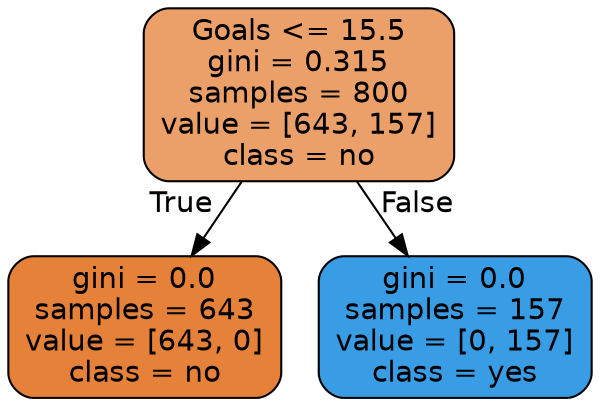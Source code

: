 digraph Tree {
node [shape=box, style="filled, rounded", color="black", fontname="helvetica"] ;
edge [fontname="helvetica"] ;
0 [label="Goals <= 15.5\ngini = 0.315\nsamples = 800\nvalue = [643, 157]\nclass = no", fillcolor="#eba069"] ;
1 [label="gini = 0.0\nsamples = 643\nvalue = [643, 0]\nclass = no", fillcolor="#e58139"] ;
0 -> 1 [labeldistance=2.5, labelangle=45, headlabel="True"] ;
2 [label="gini = 0.0\nsamples = 157\nvalue = [0, 157]\nclass = yes", fillcolor="#399de5"] ;
0 -> 2 [labeldistance=2.5, labelangle=-45, headlabel="False"] ;
}
